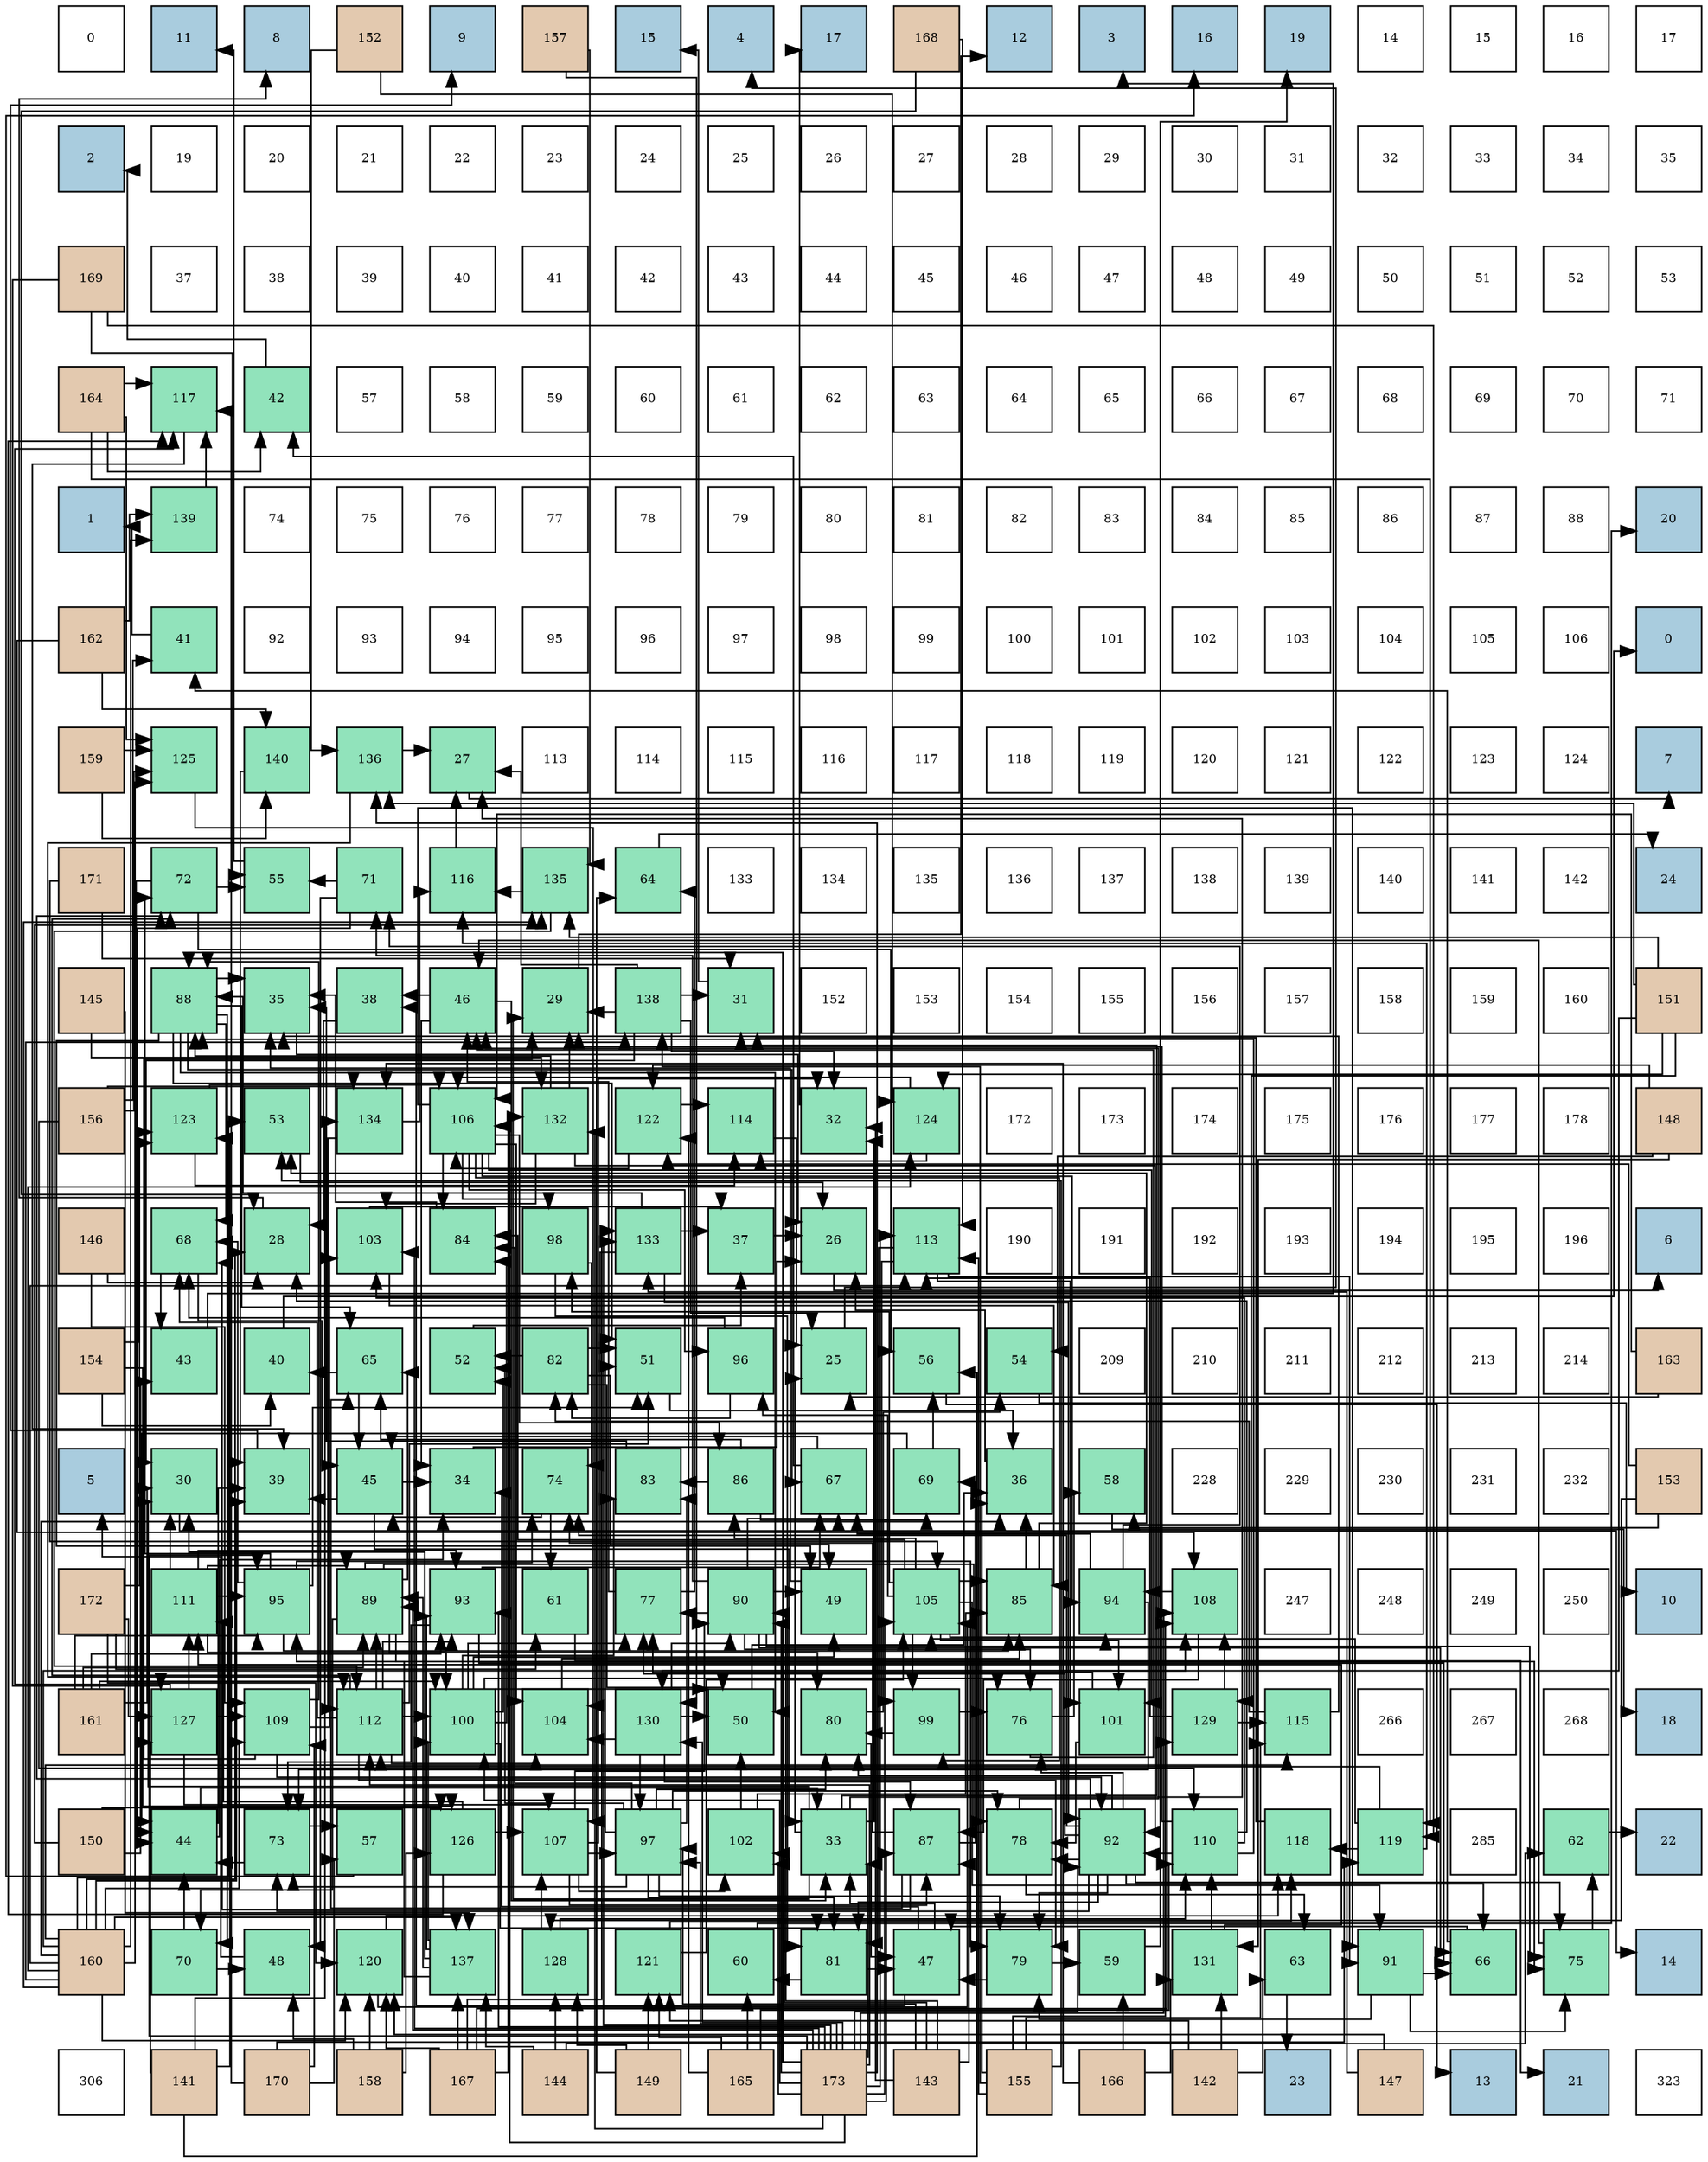 digraph layout{
 rankdir=TB;
 splines=ortho;
 node [style=filled shape=square fixedsize=true width=0.6];
0[label="0", fontsize=8, fillcolor="#ffffff"];
1[label="11", fontsize=8, fillcolor="#a9ccde"];
2[label="8", fontsize=8, fillcolor="#a9ccde"];
3[label="152", fontsize=8, fillcolor="#e3c9af"];
4[label="9", fontsize=8, fillcolor="#a9ccde"];
5[label="157", fontsize=8, fillcolor="#e3c9af"];
6[label="15", fontsize=8, fillcolor="#a9ccde"];
7[label="4", fontsize=8, fillcolor="#a9ccde"];
8[label="17", fontsize=8, fillcolor="#a9ccde"];
9[label="168", fontsize=8, fillcolor="#e3c9af"];
10[label="12", fontsize=8, fillcolor="#a9ccde"];
11[label="3", fontsize=8, fillcolor="#a9ccde"];
12[label="16", fontsize=8, fillcolor="#a9ccde"];
13[label="19", fontsize=8, fillcolor="#a9ccde"];
14[label="14", fontsize=8, fillcolor="#ffffff"];
15[label="15", fontsize=8, fillcolor="#ffffff"];
16[label="16", fontsize=8, fillcolor="#ffffff"];
17[label="17", fontsize=8, fillcolor="#ffffff"];
18[label="2", fontsize=8, fillcolor="#a9ccde"];
19[label="19", fontsize=8, fillcolor="#ffffff"];
20[label="20", fontsize=8, fillcolor="#ffffff"];
21[label="21", fontsize=8, fillcolor="#ffffff"];
22[label="22", fontsize=8, fillcolor="#ffffff"];
23[label="23", fontsize=8, fillcolor="#ffffff"];
24[label="24", fontsize=8, fillcolor="#ffffff"];
25[label="25", fontsize=8, fillcolor="#ffffff"];
26[label="26", fontsize=8, fillcolor="#ffffff"];
27[label="27", fontsize=8, fillcolor="#ffffff"];
28[label="28", fontsize=8, fillcolor="#ffffff"];
29[label="29", fontsize=8, fillcolor="#ffffff"];
30[label="30", fontsize=8, fillcolor="#ffffff"];
31[label="31", fontsize=8, fillcolor="#ffffff"];
32[label="32", fontsize=8, fillcolor="#ffffff"];
33[label="33", fontsize=8, fillcolor="#ffffff"];
34[label="34", fontsize=8, fillcolor="#ffffff"];
35[label="35", fontsize=8, fillcolor="#ffffff"];
36[label="169", fontsize=8, fillcolor="#e3c9af"];
37[label="37", fontsize=8, fillcolor="#ffffff"];
38[label="38", fontsize=8, fillcolor="#ffffff"];
39[label="39", fontsize=8, fillcolor="#ffffff"];
40[label="40", fontsize=8, fillcolor="#ffffff"];
41[label="41", fontsize=8, fillcolor="#ffffff"];
42[label="42", fontsize=8, fillcolor="#ffffff"];
43[label="43", fontsize=8, fillcolor="#ffffff"];
44[label="44", fontsize=8, fillcolor="#ffffff"];
45[label="45", fontsize=8, fillcolor="#ffffff"];
46[label="46", fontsize=8, fillcolor="#ffffff"];
47[label="47", fontsize=8, fillcolor="#ffffff"];
48[label="48", fontsize=8, fillcolor="#ffffff"];
49[label="49", fontsize=8, fillcolor="#ffffff"];
50[label="50", fontsize=8, fillcolor="#ffffff"];
51[label="51", fontsize=8, fillcolor="#ffffff"];
52[label="52", fontsize=8, fillcolor="#ffffff"];
53[label="53", fontsize=8, fillcolor="#ffffff"];
54[label="164", fontsize=8, fillcolor="#e3c9af"];
55[label="117", fontsize=8, fillcolor="#91e3bb"];
56[label="42", fontsize=8, fillcolor="#91e3bb"];
57[label="57", fontsize=8, fillcolor="#ffffff"];
58[label="58", fontsize=8, fillcolor="#ffffff"];
59[label="59", fontsize=8, fillcolor="#ffffff"];
60[label="60", fontsize=8, fillcolor="#ffffff"];
61[label="61", fontsize=8, fillcolor="#ffffff"];
62[label="62", fontsize=8, fillcolor="#ffffff"];
63[label="63", fontsize=8, fillcolor="#ffffff"];
64[label="64", fontsize=8, fillcolor="#ffffff"];
65[label="65", fontsize=8, fillcolor="#ffffff"];
66[label="66", fontsize=8, fillcolor="#ffffff"];
67[label="67", fontsize=8, fillcolor="#ffffff"];
68[label="68", fontsize=8, fillcolor="#ffffff"];
69[label="69", fontsize=8, fillcolor="#ffffff"];
70[label="70", fontsize=8, fillcolor="#ffffff"];
71[label="71", fontsize=8, fillcolor="#ffffff"];
72[label="1", fontsize=8, fillcolor="#a9ccde"];
73[label="139", fontsize=8, fillcolor="#91e3bb"];
74[label="74", fontsize=8, fillcolor="#ffffff"];
75[label="75", fontsize=8, fillcolor="#ffffff"];
76[label="76", fontsize=8, fillcolor="#ffffff"];
77[label="77", fontsize=8, fillcolor="#ffffff"];
78[label="78", fontsize=8, fillcolor="#ffffff"];
79[label="79", fontsize=8, fillcolor="#ffffff"];
80[label="80", fontsize=8, fillcolor="#ffffff"];
81[label="81", fontsize=8, fillcolor="#ffffff"];
82[label="82", fontsize=8, fillcolor="#ffffff"];
83[label="83", fontsize=8, fillcolor="#ffffff"];
84[label="84", fontsize=8, fillcolor="#ffffff"];
85[label="85", fontsize=8, fillcolor="#ffffff"];
86[label="86", fontsize=8, fillcolor="#ffffff"];
87[label="87", fontsize=8, fillcolor="#ffffff"];
88[label="88", fontsize=8, fillcolor="#ffffff"];
89[label="20", fontsize=8, fillcolor="#a9ccde"];
90[label="162", fontsize=8, fillcolor="#e3c9af"];
91[label="41", fontsize=8, fillcolor="#91e3bb"];
92[label="92", fontsize=8, fillcolor="#ffffff"];
93[label="93", fontsize=8, fillcolor="#ffffff"];
94[label="94", fontsize=8, fillcolor="#ffffff"];
95[label="95", fontsize=8, fillcolor="#ffffff"];
96[label="96", fontsize=8, fillcolor="#ffffff"];
97[label="97", fontsize=8, fillcolor="#ffffff"];
98[label="98", fontsize=8, fillcolor="#ffffff"];
99[label="99", fontsize=8, fillcolor="#ffffff"];
100[label="100", fontsize=8, fillcolor="#ffffff"];
101[label="101", fontsize=8, fillcolor="#ffffff"];
102[label="102", fontsize=8, fillcolor="#ffffff"];
103[label="103", fontsize=8, fillcolor="#ffffff"];
104[label="104", fontsize=8, fillcolor="#ffffff"];
105[label="105", fontsize=8, fillcolor="#ffffff"];
106[label="106", fontsize=8, fillcolor="#ffffff"];
107[label="0", fontsize=8, fillcolor="#a9ccde"];
108[label="159", fontsize=8, fillcolor="#e3c9af"];
109[label="125", fontsize=8, fillcolor="#91e3bb"];
110[label="140", fontsize=8, fillcolor="#91e3bb"];
111[label="136", fontsize=8, fillcolor="#91e3bb"];
112[label="27", fontsize=8, fillcolor="#91e3bb"];
113[label="113", fontsize=8, fillcolor="#ffffff"];
114[label="114", fontsize=8, fillcolor="#ffffff"];
115[label="115", fontsize=8, fillcolor="#ffffff"];
116[label="116", fontsize=8, fillcolor="#ffffff"];
117[label="117", fontsize=8, fillcolor="#ffffff"];
118[label="118", fontsize=8, fillcolor="#ffffff"];
119[label="119", fontsize=8, fillcolor="#ffffff"];
120[label="120", fontsize=8, fillcolor="#ffffff"];
121[label="121", fontsize=8, fillcolor="#ffffff"];
122[label="122", fontsize=8, fillcolor="#ffffff"];
123[label="123", fontsize=8, fillcolor="#ffffff"];
124[label="124", fontsize=8, fillcolor="#ffffff"];
125[label="7", fontsize=8, fillcolor="#a9ccde"];
126[label="171", fontsize=8, fillcolor="#e3c9af"];
127[label="72", fontsize=8, fillcolor="#91e3bb"];
128[label="55", fontsize=8, fillcolor="#91e3bb"];
129[label="71", fontsize=8, fillcolor="#91e3bb"];
130[label="116", fontsize=8, fillcolor="#91e3bb"];
131[label="135", fontsize=8, fillcolor="#91e3bb"];
132[label="64", fontsize=8, fillcolor="#91e3bb"];
133[label="133", fontsize=8, fillcolor="#ffffff"];
134[label="134", fontsize=8, fillcolor="#ffffff"];
135[label="135", fontsize=8, fillcolor="#ffffff"];
136[label="136", fontsize=8, fillcolor="#ffffff"];
137[label="137", fontsize=8, fillcolor="#ffffff"];
138[label="138", fontsize=8, fillcolor="#ffffff"];
139[label="139", fontsize=8, fillcolor="#ffffff"];
140[label="140", fontsize=8, fillcolor="#ffffff"];
141[label="141", fontsize=8, fillcolor="#ffffff"];
142[label="142", fontsize=8, fillcolor="#ffffff"];
143[label="24", fontsize=8, fillcolor="#a9ccde"];
144[label="145", fontsize=8, fillcolor="#e3c9af"];
145[label="88", fontsize=8, fillcolor="#91e3bb"];
146[label="35", fontsize=8, fillcolor="#91e3bb"];
147[label="38", fontsize=8, fillcolor="#91e3bb"];
148[label="46", fontsize=8, fillcolor="#91e3bb"];
149[label="29", fontsize=8, fillcolor="#91e3bb"];
150[label="138", fontsize=8, fillcolor="#91e3bb"];
151[label="31", fontsize=8, fillcolor="#91e3bb"];
152[label="152", fontsize=8, fillcolor="#ffffff"];
153[label="153", fontsize=8, fillcolor="#ffffff"];
154[label="154", fontsize=8, fillcolor="#ffffff"];
155[label="155", fontsize=8, fillcolor="#ffffff"];
156[label="156", fontsize=8, fillcolor="#ffffff"];
157[label="157", fontsize=8, fillcolor="#ffffff"];
158[label="158", fontsize=8, fillcolor="#ffffff"];
159[label="159", fontsize=8, fillcolor="#ffffff"];
160[label="160", fontsize=8, fillcolor="#ffffff"];
161[label="151", fontsize=8, fillcolor="#e3c9af"];
162[label="156", fontsize=8, fillcolor="#e3c9af"];
163[label="123", fontsize=8, fillcolor="#91e3bb"];
164[label="53", fontsize=8, fillcolor="#91e3bb"];
165[label="134", fontsize=8, fillcolor="#91e3bb"];
166[label="106", fontsize=8, fillcolor="#91e3bb"];
167[label="132", fontsize=8, fillcolor="#91e3bb"];
168[label="122", fontsize=8, fillcolor="#91e3bb"];
169[label="114", fontsize=8, fillcolor="#91e3bb"];
170[label="32", fontsize=8, fillcolor="#91e3bb"];
171[label="124", fontsize=8, fillcolor="#91e3bb"];
172[label="172", fontsize=8, fillcolor="#ffffff"];
173[label="173", fontsize=8, fillcolor="#ffffff"];
174[label="174", fontsize=8, fillcolor="#ffffff"];
175[label="175", fontsize=8, fillcolor="#ffffff"];
176[label="176", fontsize=8, fillcolor="#ffffff"];
177[label="177", fontsize=8, fillcolor="#ffffff"];
178[label="178", fontsize=8, fillcolor="#ffffff"];
179[label="148", fontsize=8, fillcolor="#e3c9af"];
180[label="146", fontsize=8, fillcolor="#e3c9af"];
181[label="68", fontsize=8, fillcolor="#91e3bb"];
182[label="28", fontsize=8, fillcolor="#91e3bb"];
183[label="103", fontsize=8, fillcolor="#91e3bb"];
184[label="84", fontsize=8, fillcolor="#91e3bb"];
185[label="98", fontsize=8, fillcolor="#91e3bb"];
186[label="133", fontsize=8, fillcolor="#91e3bb"];
187[label="37", fontsize=8, fillcolor="#91e3bb"];
188[label="26", fontsize=8, fillcolor="#91e3bb"];
189[label="113", fontsize=8, fillcolor="#91e3bb"];
190[label="190", fontsize=8, fillcolor="#ffffff"];
191[label="191", fontsize=8, fillcolor="#ffffff"];
192[label="192", fontsize=8, fillcolor="#ffffff"];
193[label="193", fontsize=8, fillcolor="#ffffff"];
194[label="194", fontsize=8, fillcolor="#ffffff"];
195[label="195", fontsize=8, fillcolor="#ffffff"];
196[label="196", fontsize=8, fillcolor="#ffffff"];
197[label="6", fontsize=8, fillcolor="#a9ccde"];
198[label="154", fontsize=8, fillcolor="#e3c9af"];
199[label="43", fontsize=8, fillcolor="#91e3bb"];
200[label="40", fontsize=8, fillcolor="#91e3bb"];
201[label="65", fontsize=8, fillcolor="#91e3bb"];
202[label="52", fontsize=8, fillcolor="#91e3bb"];
203[label="82", fontsize=8, fillcolor="#91e3bb"];
204[label="51", fontsize=8, fillcolor="#91e3bb"];
205[label="96", fontsize=8, fillcolor="#91e3bb"];
206[label="25", fontsize=8, fillcolor="#91e3bb"];
207[label="56", fontsize=8, fillcolor="#91e3bb"];
208[label="54", fontsize=8, fillcolor="#91e3bb"];
209[label="209", fontsize=8, fillcolor="#ffffff"];
210[label="210", fontsize=8, fillcolor="#ffffff"];
211[label="211", fontsize=8, fillcolor="#ffffff"];
212[label="212", fontsize=8, fillcolor="#ffffff"];
213[label="213", fontsize=8, fillcolor="#ffffff"];
214[label="214", fontsize=8, fillcolor="#ffffff"];
215[label="163", fontsize=8, fillcolor="#e3c9af"];
216[label="5", fontsize=8, fillcolor="#a9ccde"];
217[label="30", fontsize=8, fillcolor="#91e3bb"];
218[label="39", fontsize=8, fillcolor="#91e3bb"];
219[label="45", fontsize=8, fillcolor="#91e3bb"];
220[label="34", fontsize=8, fillcolor="#91e3bb"];
221[label="74", fontsize=8, fillcolor="#91e3bb"];
222[label="83", fontsize=8, fillcolor="#91e3bb"];
223[label="86", fontsize=8, fillcolor="#91e3bb"];
224[label="67", fontsize=8, fillcolor="#91e3bb"];
225[label="69", fontsize=8, fillcolor="#91e3bb"];
226[label="36", fontsize=8, fillcolor="#91e3bb"];
227[label="58", fontsize=8, fillcolor="#91e3bb"];
228[label="228", fontsize=8, fillcolor="#ffffff"];
229[label="229", fontsize=8, fillcolor="#ffffff"];
230[label="230", fontsize=8, fillcolor="#ffffff"];
231[label="231", fontsize=8, fillcolor="#ffffff"];
232[label="232", fontsize=8, fillcolor="#ffffff"];
233[label="153", fontsize=8, fillcolor="#e3c9af"];
234[label="172", fontsize=8, fillcolor="#e3c9af"];
235[label="111", fontsize=8, fillcolor="#91e3bb"];
236[label="95", fontsize=8, fillcolor="#91e3bb"];
237[label="89", fontsize=8, fillcolor="#91e3bb"];
238[label="93", fontsize=8, fillcolor="#91e3bb"];
239[label="61", fontsize=8, fillcolor="#91e3bb"];
240[label="77", fontsize=8, fillcolor="#91e3bb"];
241[label="90", fontsize=8, fillcolor="#91e3bb"];
242[label="49", fontsize=8, fillcolor="#91e3bb"];
243[label="105", fontsize=8, fillcolor="#91e3bb"];
244[label="85", fontsize=8, fillcolor="#91e3bb"];
245[label="94", fontsize=8, fillcolor="#91e3bb"];
246[label="108", fontsize=8, fillcolor="#91e3bb"];
247[label="247", fontsize=8, fillcolor="#ffffff"];
248[label="248", fontsize=8, fillcolor="#ffffff"];
249[label="249", fontsize=8, fillcolor="#ffffff"];
250[label="250", fontsize=8, fillcolor="#ffffff"];
251[label="10", fontsize=8, fillcolor="#a9ccde"];
252[label="161", fontsize=8, fillcolor="#e3c9af"];
253[label="127", fontsize=8, fillcolor="#91e3bb"];
254[label="109", fontsize=8, fillcolor="#91e3bb"];
255[label="112", fontsize=8, fillcolor="#91e3bb"];
256[label="100", fontsize=8, fillcolor="#91e3bb"];
257[label="104", fontsize=8, fillcolor="#91e3bb"];
258[label="130", fontsize=8, fillcolor="#91e3bb"];
259[label="50", fontsize=8, fillcolor="#91e3bb"];
260[label="80", fontsize=8, fillcolor="#91e3bb"];
261[label="99", fontsize=8, fillcolor="#91e3bb"];
262[label="76", fontsize=8, fillcolor="#91e3bb"];
263[label="101", fontsize=8, fillcolor="#91e3bb"];
264[label="129", fontsize=8, fillcolor="#91e3bb"];
265[label="115", fontsize=8, fillcolor="#91e3bb"];
266[label="266", fontsize=8, fillcolor="#ffffff"];
267[label="267", fontsize=8, fillcolor="#ffffff"];
268[label="268", fontsize=8, fillcolor="#ffffff"];
269[label="18", fontsize=8, fillcolor="#a9ccde"];
270[label="150", fontsize=8, fillcolor="#e3c9af"];
271[label="44", fontsize=8, fillcolor="#91e3bb"];
272[label="73", fontsize=8, fillcolor="#91e3bb"];
273[label="57", fontsize=8, fillcolor="#91e3bb"];
274[label="126", fontsize=8, fillcolor="#91e3bb"];
275[label="107", fontsize=8, fillcolor="#91e3bb"];
276[label="97", fontsize=8, fillcolor="#91e3bb"];
277[label="102", fontsize=8, fillcolor="#91e3bb"];
278[label="33", fontsize=8, fillcolor="#91e3bb"];
279[label="87", fontsize=8, fillcolor="#91e3bb"];
280[label="78", fontsize=8, fillcolor="#91e3bb"];
281[label="92", fontsize=8, fillcolor="#91e3bb"];
282[label="110", fontsize=8, fillcolor="#91e3bb"];
283[label="118", fontsize=8, fillcolor="#91e3bb"];
284[label="119", fontsize=8, fillcolor="#91e3bb"];
285[label="285", fontsize=8, fillcolor="#ffffff"];
286[label="62", fontsize=8, fillcolor="#91e3bb"];
287[label="22", fontsize=8, fillcolor="#a9ccde"];
288[label="160", fontsize=8, fillcolor="#e3c9af"];
289[label="70", fontsize=8, fillcolor="#91e3bb"];
290[label="48", fontsize=8, fillcolor="#91e3bb"];
291[label="120", fontsize=8, fillcolor="#91e3bb"];
292[label="137", fontsize=8, fillcolor="#91e3bb"];
293[label="128", fontsize=8, fillcolor="#91e3bb"];
294[label="121", fontsize=8, fillcolor="#91e3bb"];
295[label="60", fontsize=8, fillcolor="#91e3bb"];
296[label="81", fontsize=8, fillcolor="#91e3bb"];
297[label="47", fontsize=8, fillcolor="#91e3bb"];
298[label="79", fontsize=8, fillcolor="#91e3bb"];
299[label="59", fontsize=8, fillcolor="#91e3bb"];
300[label="131", fontsize=8, fillcolor="#91e3bb"];
301[label="63", fontsize=8, fillcolor="#91e3bb"];
302[label="91", fontsize=8, fillcolor="#91e3bb"];
303[label="66", fontsize=8, fillcolor="#91e3bb"];
304[label="75", fontsize=8, fillcolor="#91e3bb"];
305[label="14", fontsize=8, fillcolor="#a9ccde"];
306[label="306", fontsize=8, fillcolor="#ffffff"];
307[label="141", fontsize=8, fillcolor="#e3c9af"];
308[label="170", fontsize=8, fillcolor="#e3c9af"];
309[label="158", fontsize=8, fillcolor="#e3c9af"];
310[label="167", fontsize=8, fillcolor="#e3c9af"];
311[label="144", fontsize=8, fillcolor="#e3c9af"];
312[label="149", fontsize=8, fillcolor="#e3c9af"];
313[label="165", fontsize=8, fillcolor="#e3c9af"];
314[label="173", fontsize=8, fillcolor="#e3c9af"];
315[label="143", fontsize=8, fillcolor="#e3c9af"];
316[label="155", fontsize=8, fillcolor="#e3c9af"];
317[label="166", fontsize=8, fillcolor="#e3c9af"];
318[label="142", fontsize=8, fillcolor="#e3c9af"];
319[label="23", fontsize=8, fillcolor="#a9ccde"];
320[label="147", fontsize=8, fillcolor="#e3c9af"];
321[label="13", fontsize=8, fillcolor="#a9ccde"];
322[label="21", fontsize=8, fillcolor="#a9ccde"];
323[label="323", fontsize=8, fillcolor="#ffffff"];
edge [constraint=false, style=vis];206 -> 7;
188 -> 197;
112 -> 125;
182 -> 2;
149 -> 10;
217 -> 305;
151 -> 6;
170 -> 8;
278 -> 206;
278 -> 112;
278 -> 149;
278 -> 217;
278 -> 151;
278 -> 170;
220 -> 188;
146 -> 188;
226 -> 188;
187 -> 188;
147 -> 182;
218 -> 4;
200 -> 107;
91 -> 72;
56 -> 18;
199 -> 11;
271 -> 278;
271 -> 220;
271 -> 218;
219 -> 278;
219 -> 220;
219 -> 218;
148 -> 278;
148 -> 220;
148 -> 147;
297 -> 278;
297 -> 220;
297 -> 147;
290 -> 216;
242 -> 146;
259 -> 226;
204 -> 226;
202 -> 187;
164 -> 188;
208 -> 251;
128 -> 1;
207 -> 321;
273 -> 12;
227 -> 269;
299 -> 13;
295 -> 89;
239 -> 322;
286 -> 287;
301 -> 319;
132 -> 143;
201 -> 200;
201 -> 219;
303 -> 91;
303 -> 297;
224 -> 56;
224 -> 219;
181 -> 199;
181 -> 219;
225 -> 271;
225 -> 207;
289 -> 271;
289 -> 290;
129 -> 271;
129 -> 290;
129 -> 128;
127 -> 271;
127 -> 128;
127 -> 207;
272 -> 271;
272 -> 273;
221 -> 219;
221 -> 239;
304 -> 148;
304 -> 286;
262 -> 148;
262 -> 227;
240 -> 148;
240 -> 132;
280 -> 148;
280 -> 301;
298 -> 297;
298 -> 299;
260 -> 297;
260 -> 208;
296 -> 297;
296 -> 295;
203 -> 242;
203 -> 259;
203 -> 204;
203 -> 202;
222 -> 146;
184 -> 146;
244 -> 226;
244 -> 164;
223 -> 201;
223 -> 225;
223 -> 222;
279 -> 201;
279 -> 181;
279 -> 225;
279 -> 221;
145 -> 146;
145 -> 242;
145 -> 259;
145 -> 204;
145 -> 201;
145 -> 224;
145 -> 181;
145 -> 289;
237 -> 201;
237 -> 289;
237 -> 221;
237 -> 304;
237 -> 280;
237 -> 260;
241 -> 242;
241 -> 303;
241 -> 224;
241 -> 129;
241 -> 304;
241 -> 262;
241 -> 240;
302 -> 303;
302 -> 304;
302 -> 298;
281 -> 303;
281 -> 127;
281 -> 272;
281 -> 221;
281 -> 304;
281 -> 262;
281 -> 240;
281 -> 280;
281 -> 298;
281 -> 260;
281 -> 296;
238 -> 303;
238 -> 224;
238 -> 272;
245 -> 224;
245 -> 129;
245 -> 272;
236 -> 204;
236 -> 181;
236 -> 127;
236 -> 298;
236 -> 244;
205 -> 181;
205 -> 203;
276 -> 204;
276 -> 202;
276 -> 272;
276 -> 280;
276 -> 298;
276 -> 260;
276 -> 296;
276 -> 222;
276 -> 184;
185 -> 221;
185 -> 296;
261 -> 262;
261 -> 260;
256 -> 242;
256 -> 259;
256 -> 202;
256 -> 262;
256 -> 240;
256 -> 296;
256 -> 222;
256 -> 184;
263 -> 240;
263 -> 280;
277 -> 259;
277 -> 244;
183 -> 187;
183 -> 244;
257 -> 244;
243 -> 184;
243 -> 244;
243 -> 223;
243 -> 302;
243 -> 245;
243 -> 205;
243 -> 185;
243 -> 261;
243 -> 263;
166 -> 184;
166 -> 223;
166 -> 302;
166 -> 245;
166 -> 205;
166 -> 185;
166 -> 261;
166 -> 263;
166 -> 257;
275 -> 170;
275 -> 279;
275 -> 241;
275 -> 276;
275 -> 277;
246 -> 279;
246 -> 245;
254 -> 149;
254 -> 145;
254 -> 281;
254 -> 183;
282 -> 182;
282 -> 149;
282 -> 145;
282 -> 281;
282 -> 183;
235 -> 217;
235 -> 237;
235 -> 238;
235 -> 236;
235 -> 256;
255 -> 204;
255 -> 181;
255 -> 127;
255 -> 298;
255 -> 237;
255 -> 238;
255 -> 256;
255 -> 257;
189 -> 296;
189 -> 302;
189 -> 261;
189 -> 263;
169 -> 206;
265 -> 146;
265 -> 203;
130 -> 112;
55 -> 218;
283 -> 151;
284 -> 243;
284 -> 255;
284 -> 130;
284 -> 283;
291 -> 243;
291 -> 283;
294 -> 243;
294 -> 283;
168 -> 166;
168 -> 169;
163 -> 166;
163 -> 169;
171 -> 166;
171 -> 169;
109 -> 275;
274 -> 275;
274 -> 235;
274 -> 55;
253 -> 275;
253 -> 254;
253 -> 235;
253 -> 55;
293 -> 275;
293 -> 282;
264 -> 246;
264 -> 189;
264 -> 265;
258 -> 259;
258 -> 279;
258 -> 241;
258 -> 276;
258 -> 257;
300 -> 282;
300 -> 235;
167 -> 149;
167 -> 145;
167 -> 281;
167 -> 183;
186 -> 187;
186 -> 145;
186 -> 281;
186 -> 257;
165 -> 255;
165 -> 130;
131 -> 255;
131 -> 130;
111 -> 112;
111 -> 255;
292 -> 217;
292 -> 237;
292 -> 238;
292 -> 236;
292 -> 256;
150 -> 206;
150 -> 112;
150 -> 149;
150 -> 217;
150 -> 151;
150 -> 170;
73 -> 55;
110 -> 218;
307 -> 207;
307 -> 163;
307 -> 253;
307 -> 165;
318 -> 301;
318 -> 294;
318 -> 300;
315 -> 170;
315 -> 279;
315 -> 241;
315 -> 276;
315 -> 277;
311 -> 286;
311 -> 293;
311 -> 292;
144 -> 167;
144 -> 292;
180 -> 182;
180 -> 254;
320 -> 291;
320 -> 186;
179 -> 208;
179 -> 168;
179 -> 300;
312 -> 132;
312 -> 294;
312 -> 293;
270 -> 199;
270 -> 274;
270 -> 131;
161 -> 171;
161 -> 264;
161 -> 258;
161 -> 131;
161 -> 111;
3 -> 171;
3 -> 111;
233 -> 227;
233 -> 168;
233 -> 293;
198 -> 200;
198 -> 163;
198 -> 274;
316 -> 226;
316 -> 164;
316 -> 246;
316 -> 189;
316 -> 265;
316 -> 150;
162 -> 91;
162 -> 282;
162 -> 109;
162 -> 165;
5 -> 258;
5 -> 131;
309 -> 290;
309 -> 291;
309 -> 274;
108 -> 109;
108 -> 110;
288 -> 182;
288 -> 226;
288 -> 218;
288 -> 164;
288 -> 246;
288 -> 254;
288 -> 189;
288 -> 265;
288 -> 291;
288 -> 171;
288 -> 109;
288 -> 131;
288 -> 292;
288 -> 150;
288 -> 73;
252 -> 217;
252 -> 237;
252 -> 238;
252 -> 236;
252 -> 256;
90 -> 246;
90 -> 73;
90 -> 110;
215 -> 206;
215 -> 166;
54 -> 56;
54 -> 55;
54 -> 284;
54 -> 109;
313 -> 295;
313 -> 282;
313 -> 294;
313 -> 168;
317 -> 299;
317 -> 300;
317 -> 165;
310 -> 291;
310 -> 264;
310 -> 167;
310 -> 186;
310 -> 292;
9 -> 182;
9 -> 189;
36 -> 128;
36 -> 284;
36 -> 253;
308 -> 273;
308 -> 254;
308 -> 55;
308 -> 284;
126 -> 151;
126 -> 243;
234 -> 239;
234 -> 291;
234 -> 163;
234 -> 253;
314 -> 278;
314 -> 279;
314 -> 145;
314 -> 237;
314 -> 241;
314 -> 281;
314 -> 238;
314 -> 236;
314 -> 276;
314 -> 256;
314 -> 277;
314 -> 183;
314 -> 243;
314 -> 166;
314 -> 246;
314 -> 255;
314 -> 189;
314 -> 258;
314 -> 167;
314 -> 186;
314 -> 111;
edge [constraint=true, style=invis];
0 -> 18 -> 36 -> 54 -> 72 -> 90 -> 108 -> 126 -> 144 -> 162 -> 180 -> 198 -> 216 -> 234 -> 252 -> 270 -> 288 -> 306;
1 -> 19 -> 37 -> 55 -> 73 -> 91 -> 109 -> 127 -> 145 -> 163 -> 181 -> 199 -> 217 -> 235 -> 253 -> 271 -> 289 -> 307;
2 -> 20 -> 38 -> 56 -> 74 -> 92 -> 110 -> 128 -> 146 -> 164 -> 182 -> 200 -> 218 -> 236 -> 254 -> 272 -> 290 -> 308;
3 -> 21 -> 39 -> 57 -> 75 -> 93 -> 111 -> 129 -> 147 -> 165 -> 183 -> 201 -> 219 -> 237 -> 255 -> 273 -> 291 -> 309;
4 -> 22 -> 40 -> 58 -> 76 -> 94 -> 112 -> 130 -> 148 -> 166 -> 184 -> 202 -> 220 -> 238 -> 256 -> 274 -> 292 -> 310;
5 -> 23 -> 41 -> 59 -> 77 -> 95 -> 113 -> 131 -> 149 -> 167 -> 185 -> 203 -> 221 -> 239 -> 257 -> 275 -> 293 -> 311;
6 -> 24 -> 42 -> 60 -> 78 -> 96 -> 114 -> 132 -> 150 -> 168 -> 186 -> 204 -> 222 -> 240 -> 258 -> 276 -> 294 -> 312;
7 -> 25 -> 43 -> 61 -> 79 -> 97 -> 115 -> 133 -> 151 -> 169 -> 187 -> 205 -> 223 -> 241 -> 259 -> 277 -> 295 -> 313;
8 -> 26 -> 44 -> 62 -> 80 -> 98 -> 116 -> 134 -> 152 -> 170 -> 188 -> 206 -> 224 -> 242 -> 260 -> 278 -> 296 -> 314;
9 -> 27 -> 45 -> 63 -> 81 -> 99 -> 117 -> 135 -> 153 -> 171 -> 189 -> 207 -> 225 -> 243 -> 261 -> 279 -> 297 -> 315;
10 -> 28 -> 46 -> 64 -> 82 -> 100 -> 118 -> 136 -> 154 -> 172 -> 190 -> 208 -> 226 -> 244 -> 262 -> 280 -> 298 -> 316;
11 -> 29 -> 47 -> 65 -> 83 -> 101 -> 119 -> 137 -> 155 -> 173 -> 191 -> 209 -> 227 -> 245 -> 263 -> 281 -> 299 -> 317;
12 -> 30 -> 48 -> 66 -> 84 -> 102 -> 120 -> 138 -> 156 -> 174 -> 192 -> 210 -> 228 -> 246 -> 264 -> 282 -> 300 -> 318;
13 -> 31 -> 49 -> 67 -> 85 -> 103 -> 121 -> 139 -> 157 -> 175 -> 193 -> 211 -> 229 -> 247 -> 265 -> 283 -> 301 -> 319;
14 -> 32 -> 50 -> 68 -> 86 -> 104 -> 122 -> 140 -> 158 -> 176 -> 194 -> 212 -> 230 -> 248 -> 266 -> 284 -> 302 -> 320;
15 -> 33 -> 51 -> 69 -> 87 -> 105 -> 123 -> 141 -> 159 -> 177 -> 195 -> 213 -> 231 -> 249 -> 267 -> 285 -> 303 -> 321;
16 -> 34 -> 52 -> 70 -> 88 -> 106 -> 124 -> 142 -> 160 -> 178 -> 196 -> 214 -> 232 -> 250 -> 268 -> 286 -> 304 -> 322;
17 -> 35 -> 53 -> 71 -> 89 -> 107 -> 125 -> 143 -> 161 -> 179 -> 197 -> 215 -> 233 -> 251 -> 269 -> 287 -> 305 -> 323;
rank = same {0 -> 1 -> 2 -> 3 -> 4 -> 5 -> 6 -> 7 -> 8 -> 9 -> 10 -> 11 -> 12 -> 13 -> 14 -> 15 -> 16 -> 17};
rank = same {18 -> 19 -> 20 -> 21 -> 22 -> 23 -> 24 -> 25 -> 26 -> 27 -> 28 -> 29 -> 30 -> 31 -> 32 -> 33 -> 34 -> 35};
rank = same {36 -> 37 -> 38 -> 39 -> 40 -> 41 -> 42 -> 43 -> 44 -> 45 -> 46 -> 47 -> 48 -> 49 -> 50 -> 51 -> 52 -> 53};
rank = same {54 -> 55 -> 56 -> 57 -> 58 -> 59 -> 60 -> 61 -> 62 -> 63 -> 64 -> 65 -> 66 -> 67 -> 68 -> 69 -> 70 -> 71};
rank = same {72 -> 73 -> 74 -> 75 -> 76 -> 77 -> 78 -> 79 -> 80 -> 81 -> 82 -> 83 -> 84 -> 85 -> 86 -> 87 -> 88 -> 89};
rank = same {90 -> 91 -> 92 -> 93 -> 94 -> 95 -> 96 -> 97 -> 98 -> 99 -> 100 -> 101 -> 102 -> 103 -> 104 -> 105 -> 106 -> 107};
rank = same {108 -> 109 -> 110 -> 111 -> 112 -> 113 -> 114 -> 115 -> 116 -> 117 -> 118 -> 119 -> 120 -> 121 -> 122 -> 123 -> 124 -> 125};
rank = same {126 -> 127 -> 128 -> 129 -> 130 -> 131 -> 132 -> 133 -> 134 -> 135 -> 136 -> 137 -> 138 -> 139 -> 140 -> 141 -> 142 -> 143};
rank = same {144 -> 145 -> 146 -> 147 -> 148 -> 149 -> 150 -> 151 -> 152 -> 153 -> 154 -> 155 -> 156 -> 157 -> 158 -> 159 -> 160 -> 161};
rank = same {162 -> 163 -> 164 -> 165 -> 166 -> 167 -> 168 -> 169 -> 170 -> 171 -> 172 -> 173 -> 174 -> 175 -> 176 -> 177 -> 178 -> 179};
rank = same {180 -> 181 -> 182 -> 183 -> 184 -> 185 -> 186 -> 187 -> 188 -> 189 -> 190 -> 191 -> 192 -> 193 -> 194 -> 195 -> 196 -> 197};
rank = same {198 -> 199 -> 200 -> 201 -> 202 -> 203 -> 204 -> 205 -> 206 -> 207 -> 208 -> 209 -> 210 -> 211 -> 212 -> 213 -> 214 -> 215};
rank = same {216 -> 217 -> 218 -> 219 -> 220 -> 221 -> 222 -> 223 -> 224 -> 225 -> 226 -> 227 -> 228 -> 229 -> 230 -> 231 -> 232 -> 233};
rank = same {234 -> 235 -> 236 -> 237 -> 238 -> 239 -> 240 -> 241 -> 242 -> 243 -> 244 -> 245 -> 246 -> 247 -> 248 -> 249 -> 250 -> 251};
rank = same {252 -> 253 -> 254 -> 255 -> 256 -> 257 -> 258 -> 259 -> 260 -> 261 -> 262 -> 263 -> 264 -> 265 -> 266 -> 267 -> 268 -> 269};
rank = same {270 -> 271 -> 272 -> 273 -> 274 -> 275 -> 276 -> 277 -> 278 -> 279 -> 280 -> 281 -> 282 -> 283 -> 284 -> 285 -> 286 -> 287};
rank = same {288 -> 289 -> 290 -> 291 -> 292 -> 293 -> 294 -> 295 -> 296 -> 297 -> 298 -> 299 -> 300 -> 301 -> 302 -> 303 -> 304 -> 305};
rank = same {306 -> 307 -> 308 -> 309 -> 310 -> 311 -> 312 -> 313 -> 314 -> 315 -> 316 -> 317 -> 318 -> 319 -> 320 -> 321 -> 322 -> 323};
}